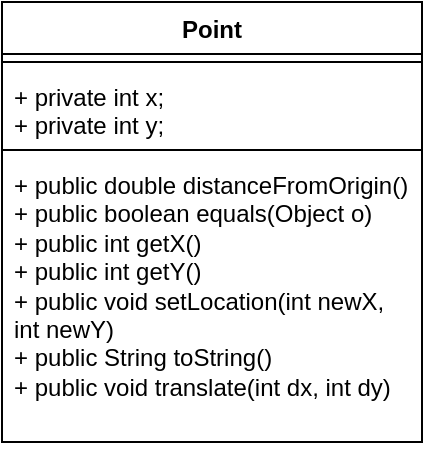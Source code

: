 <mxfile version="23.0.1" type="github">
  <diagram id="C5RBs43oDa-KdzZeNtuy" name="Page-1">
    <mxGraphModel dx="571" dy="339" grid="1" gridSize="10" guides="1" tooltips="1" connect="1" arrows="1" fold="1" page="1" pageScale="1" pageWidth="827" pageHeight="1169" math="0" shadow="0">
      <root>
        <mxCell id="WIyWlLk6GJQsqaUBKTNV-0" />
        <mxCell id="WIyWlLk6GJQsqaUBKTNV-1" parent="WIyWlLk6GJQsqaUBKTNV-0" />
        <mxCell id="gLOpjrWsr7CwgDJ90xU5-5" value="Point" style="swimlane;fontStyle=1;align=center;verticalAlign=top;childLayout=stackLayout;horizontal=1;startSize=26;horizontalStack=0;resizeParent=1;resizeParentMax=0;resizeLast=0;collapsible=1;marginBottom=0;whiteSpace=wrap;html=1;" vertex="1" parent="WIyWlLk6GJQsqaUBKTNV-1">
          <mxGeometry x="450" y="70" width="210" height="220" as="geometry" />
        </mxCell>
        <mxCell id="gLOpjrWsr7CwgDJ90xU5-11" value="" style="line;strokeWidth=1;fillColor=none;align=left;verticalAlign=middle;spacingTop=-1;spacingLeft=3;spacingRight=3;rotatable=0;labelPosition=right;points=[];portConstraint=eastwest;strokeColor=inherit;" vertex="1" parent="gLOpjrWsr7CwgDJ90xU5-5">
          <mxGeometry y="26" width="210" height="8" as="geometry" />
        </mxCell>
        <mxCell id="gLOpjrWsr7CwgDJ90xU5-6" value="+ private int x;&lt;br&gt;+ private int y;" style="text;strokeColor=none;fillColor=none;align=left;verticalAlign=top;spacingLeft=4;spacingRight=4;overflow=hidden;rotatable=0;points=[[0,0.5],[1,0.5]];portConstraint=eastwest;whiteSpace=wrap;html=1;" vertex="1" parent="gLOpjrWsr7CwgDJ90xU5-5">
          <mxGeometry y="34" width="210" height="36" as="geometry" />
        </mxCell>
        <mxCell id="gLOpjrWsr7CwgDJ90xU5-12" value="" style="line;strokeWidth=1;fillColor=none;align=left;verticalAlign=middle;spacingTop=-1;spacingLeft=3;spacingRight=3;rotatable=0;labelPosition=right;points=[];portConstraint=eastwest;strokeColor=inherit;" vertex="1" parent="gLOpjrWsr7CwgDJ90xU5-5">
          <mxGeometry y="70" width="210" height="8" as="geometry" />
        </mxCell>
        <mxCell id="gLOpjrWsr7CwgDJ90xU5-8" value="+ public double distanceFromOrigin()&lt;br&gt;+&amp;nbsp;public boolean equals(Object o)&lt;br&gt;+&amp;nbsp;public int getX()&lt;br&gt;+&amp;nbsp;public int getY()&lt;br&gt;+&amp;nbsp;public void setLocation(int newX, int newY)&lt;br&gt;+&amp;nbsp;public String toString()&lt;br&gt;+&amp;nbsp;public void translate(int dx, int dy)" style="text;strokeColor=none;fillColor=none;align=left;verticalAlign=top;spacingLeft=4;spacingRight=4;overflow=hidden;rotatable=0;points=[[0,0.5],[1,0.5]];portConstraint=eastwest;whiteSpace=wrap;html=1;" vertex="1" parent="gLOpjrWsr7CwgDJ90xU5-5">
          <mxGeometry y="78" width="210" height="142" as="geometry" />
        </mxCell>
      </root>
    </mxGraphModel>
  </diagram>
</mxfile>
